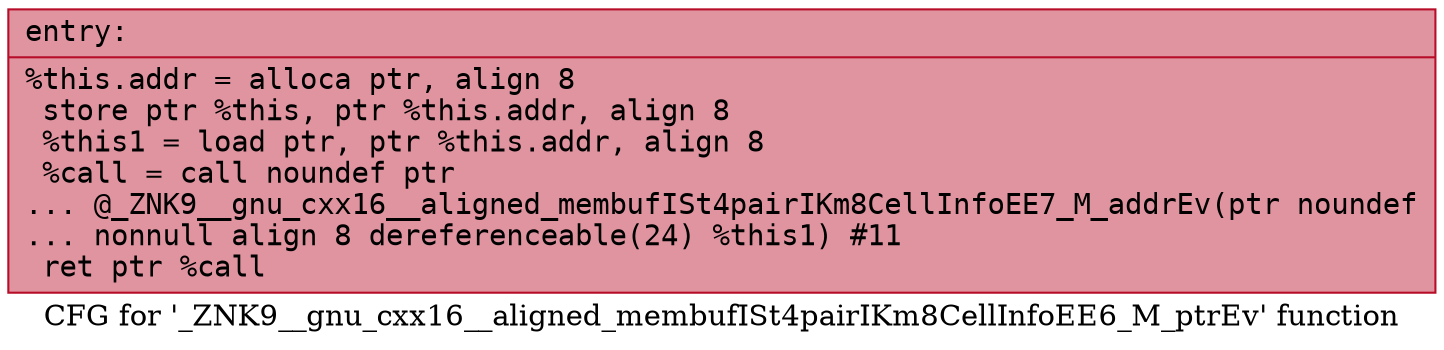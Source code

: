 digraph "CFG for '_ZNK9__gnu_cxx16__aligned_membufISt4pairIKm8CellInfoEE6_M_ptrEv' function" {
	label="CFG for '_ZNK9__gnu_cxx16__aligned_membufISt4pairIKm8CellInfoEE6_M_ptrEv' function";

	Node0x562da203fc30 [shape=record,color="#b70d28ff", style=filled, fillcolor="#b70d2870" fontname="Courier",label="{entry:\l|  %this.addr = alloca ptr, align 8\l  store ptr %this, ptr %this.addr, align 8\l  %this1 = load ptr, ptr %this.addr, align 8\l  %call = call noundef ptr\l... @_ZNK9__gnu_cxx16__aligned_membufISt4pairIKm8CellInfoEE7_M_addrEv(ptr noundef\l... nonnull align 8 dereferenceable(24) %this1) #11\l  ret ptr %call\l}"];
}
